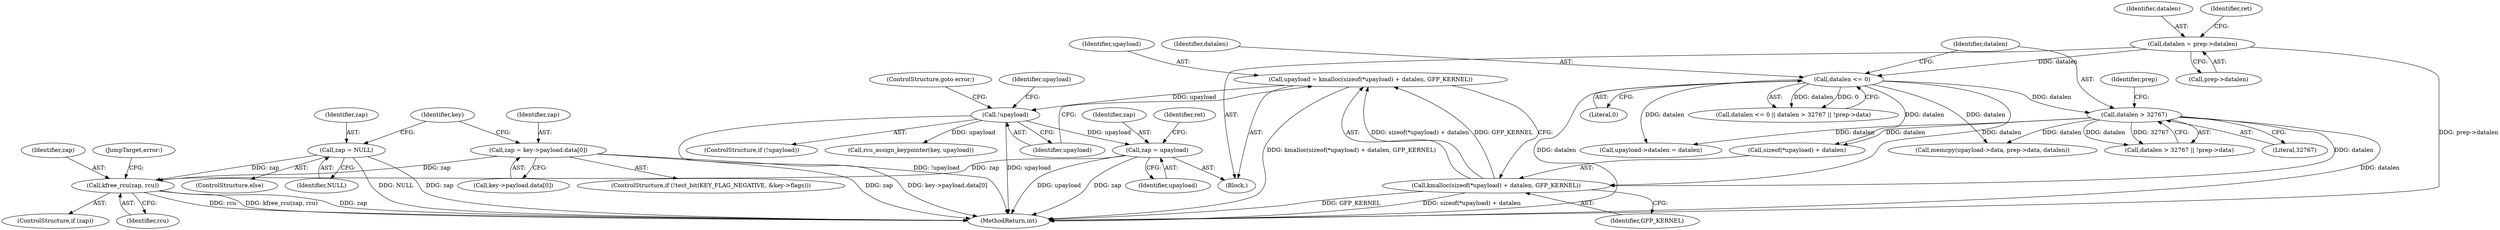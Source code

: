 digraph "0_linux_096fe9eaea40a17e125569f9e657e34cdb6d73bd_1@API" {
"1000208" [label="(Call,kfree_rcu(zap, rcu))"];
"1000185" [label="(Call,zap = key->payload.data[0])"];
"1000195" [label="(Call,zap = NULL)"];
"1000164" [label="(Call,zap = upayload)"];
"1000148" [label="(Call,!upayload)"];
"1000138" [label="(Call,upayload = kmalloc(sizeof(*upayload) + datalen, GFP_KERNEL))"];
"1000140" [label="(Call,kmalloc(sizeof(*upayload) + datalen, GFP_KERNEL))"];
"1000122" [label="(Call,datalen <= 0)"];
"1000110" [label="(Call,datalen = prep->datalen)"];
"1000126" [label="(Call,datalen > 32767)"];
"1000165" [label="(Identifier,zap)"];
"1000106" [label="(Block,)"];
"1000197" [label="(Identifier,NULL)"];
"1000177" [label="(ControlStructure,if (!test_bit(KEY_FLAG_NEGATIVE, &key->flags)))"];
"1000140" [label="(Call,kmalloc(sizeof(*upayload) + datalen, GFP_KERNEL))"];
"1000146" [label="(Identifier,GFP_KERNEL)"];
"1000112" [label="(Call,prep->datalen)"];
"1000164" [label="(Call,zap = upayload)"];
"1000139" [label="(Identifier,upayload)"];
"1000122" [label="(Call,datalen <= 0)"];
"1000195" [label="(Call,zap = NULL)"];
"1000194" [label="(ControlStructure,else)"];
"1000126" [label="(Call,datalen > 32767)"];
"1000214" [label="(MethodReturn,int)"];
"1000166" [label="(Identifier,upayload)"];
"1000148" [label="(Call,!upayload)"];
"1000111" [label="(Identifier,datalen)"];
"1000206" [label="(ControlStructure,if (zap))"];
"1000125" [label="(Call,datalen > 32767 || !prep->data)"];
"1000187" [label="(Call,key->payload.data[0])"];
"1000147" [label="(ControlStructure,if (!upayload))"];
"1000128" [label="(Literal,32767)"];
"1000198" [label="(Call,rcu_assign_keypointer(key, upayload))"];
"1000208" [label="(Call,kfree_rcu(zap, rcu))"];
"1000209" [label="(Identifier,zap)"];
"1000186" [label="(Identifier,zap)"];
"1000151" [label="(Call,upayload->datalen = datalen)"];
"1000210" [label="(Identifier,rcu)"];
"1000110" [label="(Call,datalen = prep->datalen)"];
"1000150" [label="(ControlStructure,goto error;)"];
"1000131" [label="(Identifier,prep)"];
"1000199" [label="(Identifier,key)"];
"1000138" [label="(Call,upayload = kmalloc(sizeof(*upayload) + datalen, GFP_KERNEL))"];
"1000149" [label="(Identifier,upayload)"];
"1000153" [label="(Identifier,upayload)"];
"1000121" [label="(Call,datalen <= 0 || datalen > 32767 || !prep->data)"];
"1000185" [label="(Call,zap = key->payload.data[0])"];
"1000123" [label="(Identifier,datalen)"];
"1000156" [label="(Call,memcpy(upayload->data, prep->data, datalen))"];
"1000196" [label="(Identifier,zap)"];
"1000127" [label="(Identifier,datalen)"];
"1000168" [label="(Identifier,ret)"];
"1000141" [label="(Call,sizeof(*upayload) + datalen)"];
"1000124" [label="(Literal,0)"];
"1000117" [label="(Identifier,ret)"];
"1000211" [label="(JumpTarget,error:)"];
"1000208" -> "1000206"  [label="AST: "];
"1000208" -> "1000210"  [label="CFG: "];
"1000209" -> "1000208"  [label="AST: "];
"1000210" -> "1000208"  [label="AST: "];
"1000211" -> "1000208"  [label="CFG: "];
"1000208" -> "1000214"  [label="DDG: zap"];
"1000208" -> "1000214"  [label="DDG: rcu"];
"1000208" -> "1000214"  [label="DDG: kfree_rcu(zap, rcu)"];
"1000185" -> "1000208"  [label="DDG: zap"];
"1000195" -> "1000208"  [label="DDG: zap"];
"1000164" -> "1000208"  [label="DDG: zap"];
"1000185" -> "1000177"  [label="AST: "];
"1000185" -> "1000187"  [label="CFG: "];
"1000186" -> "1000185"  [label="AST: "];
"1000187" -> "1000185"  [label="AST: "];
"1000199" -> "1000185"  [label="CFG: "];
"1000185" -> "1000214"  [label="DDG: zap"];
"1000185" -> "1000214"  [label="DDG: key->payload.data[0]"];
"1000195" -> "1000194"  [label="AST: "];
"1000195" -> "1000197"  [label="CFG: "];
"1000196" -> "1000195"  [label="AST: "];
"1000197" -> "1000195"  [label="AST: "];
"1000199" -> "1000195"  [label="CFG: "];
"1000195" -> "1000214"  [label="DDG: NULL"];
"1000195" -> "1000214"  [label="DDG: zap"];
"1000164" -> "1000106"  [label="AST: "];
"1000164" -> "1000166"  [label="CFG: "];
"1000165" -> "1000164"  [label="AST: "];
"1000166" -> "1000164"  [label="AST: "];
"1000168" -> "1000164"  [label="CFG: "];
"1000164" -> "1000214"  [label="DDG: upayload"];
"1000164" -> "1000214"  [label="DDG: zap"];
"1000148" -> "1000164"  [label="DDG: upayload"];
"1000148" -> "1000147"  [label="AST: "];
"1000148" -> "1000149"  [label="CFG: "];
"1000149" -> "1000148"  [label="AST: "];
"1000150" -> "1000148"  [label="CFG: "];
"1000153" -> "1000148"  [label="CFG: "];
"1000148" -> "1000214"  [label="DDG: upayload"];
"1000148" -> "1000214"  [label="DDG: !upayload"];
"1000138" -> "1000148"  [label="DDG: upayload"];
"1000148" -> "1000198"  [label="DDG: upayload"];
"1000138" -> "1000106"  [label="AST: "];
"1000138" -> "1000140"  [label="CFG: "];
"1000139" -> "1000138"  [label="AST: "];
"1000140" -> "1000138"  [label="AST: "];
"1000149" -> "1000138"  [label="CFG: "];
"1000138" -> "1000214"  [label="DDG: kmalloc(sizeof(*upayload) + datalen, GFP_KERNEL)"];
"1000140" -> "1000138"  [label="DDG: sizeof(*upayload) + datalen"];
"1000140" -> "1000138"  [label="DDG: GFP_KERNEL"];
"1000140" -> "1000146"  [label="CFG: "];
"1000141" -> "1000140"  [label="AST: "];
"1000146" -> "1000140"  [label="AST: "];
"1000140" -> "1000214"  [label="DDG: sizeof(*upayload) + datalen"];
"1000140" -> "1000214"  [label="DDG: GFP_KERNEL"];
"1000122" -> "1000140"  [label="DDG: datalen"];
"1000126" -> "1000140"  [label="DDG: datalen"];
"1000122" -> "1000121"  [label="AST: "];
"1000122" -> "1000124"  [label="CFG: "];
"1000123" -> "1000122"  [label="AST: "];
"1000124" -> "1000122"  [label="AST: "];
"1000127" -> "1000122"  [label="CFG: "];
"1000121" -> "1000122"  [label="CFG: "];
"1000122" -> "1000214"  [label="DDG: datalen"];
"1000122" -> "1000121"  [label="DDG: datalen"];
"1000122" -> "1000121"  [label="DDG: 0"];
"1000110" -> "1000122"  [label="DDG: datalen"];
"1000122" -> "1000126"  [label="DDG: datalen"];
"1000122" -> "1000141"  [label="DDG: datalen"];
"1000122" -> "1000151"  [label="DDG: datalen"];
"1000122" -> "1000156"  [label="DDG: datalen"];
"1000110" -> "1000106"  [label="AST: "];
"1000110" -> "1000112"  [label="CFG: "];
"1000111" -> "1000110"  [label="AST: "];
"1000112" -> "1000110"  [label="AST: "];
"1000117" -> "1000110"  [label="CFG: "];
"1000110" -> "1000214"  [label="DDG: prep->datalen"];
"1000126" -> "1000125"  [label="AST: "];
"1000126" -> "1000128"  [label="CFG: "];
"1000127" -> "1000126"  [label="AST: "];
"1000128" -> "1000126"  [label="AST: "];
"1000131" -> "1000126"  [label="CFG: "];
"1000125" -> "1000126"  [label="CFG: "];
"1000126" -> "1000214"  [label="DDG: datalen"];
"1000126" -> "1000125"  [label="DDG: datalen"];
"1000126" -> "1000125"  [label="DDG: 32767"];
"1000126" -> "1000141"  [label="DDG: datalen"];
"1000126" -> "1000151"  [label="DDG: datalen"];
"1000126" -> "1000156"  [label="DDG: datalen"];
}
